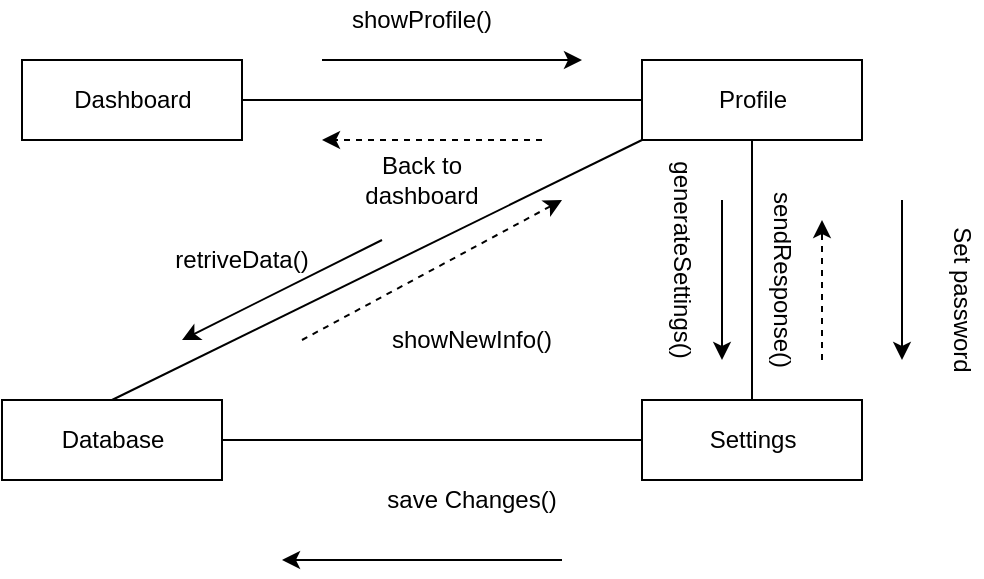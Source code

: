 <mxfile version="13.1.0" type="github"><diagram id="dhJQUengHqv9MJk4t8jW" name="Page-1"><mxGraphModel dx="1038" dy="548" grid="1" gridSize="10" guides="1" tooltips="1" connect="1" arrows="1" fold="1" page="1" pageScale="1" pageWidth="827" pageHeight="1169" math="0" shadow="0"><root><mxCell id="0"/><mxCell id="1" parent="0"/><mxCell id="Xc-pfsLnbG6Uet3IYIlm-1" value="Dashboard" style="html=1;" parent="1" vertex="1"><mxGeometry x="130" y="80" width="110" height="40" as="geometry"/></mxCell><mxCell id="Xc-pfsLnbG6Uet3IYIlm-2" value="Profile" style="html=1;" parent="1" vertex="1"><mxGeometry x="440" y="80" width="110" height="40" as="geometry"/></mxCell><mxCell id="Xc-pfsLnbG6Uet3IYIlm-3" value="Settings" style="html=1;" parent="1" vertex="1"><mxGeometry x="440" y="250" width="110" height="40" as="geometry"/></mxCell><mxCell id="Xc-pfsLnbG6Uet3IYIlm-4" value="Database" style="html=1;" parent="1" vertex="1"><mxGeometry x="120" y="250" width="110" height="40" as="geometry"/></mxCell><mxCell id="Xc-pfsLnbG6Uet3IYIlm-8" value="" style="endArrow=none;html=1;entryX=0;entryY=0.5;entryDx=0;entryDy=0;exitX=1;exitY=0.5;exitDx=0;exitDy=0;" parent="1" source="Xc-pfsLnbG6Uet3IYIlm-1" target="Xc-pfsLnbG6Uet3IYIlm-2" edge="1"><mxGeometry width="50" height="50" relative="1" as="geometry"><mxPoint x="364" y="130" as="sourcePoint"/><mxPoint x="414" y="80" as="targetPoint"/></mxGeometry></mxCell><mxCell id="Xc-pfsLnbG6Uet3IYIlm-9" value="" style="endArrow=none;html=1;exitX=0.5;exitY=0;exitDx=0;exitDy=0;" parent="1" source="Xc-pfsLnbG6Uet3IYIlm-3" edge="1"><mxGeometry width="50" height="50" relative="1" as="geometry"><mxPoint x="503" y="230" as="sourcePoint"/><mxPoint x="495" y="120" as="targetPoint"/></mxGeometry></mxCell><mxCell id="Xc-pfsLnbG6Uet3IYIlm-11" value="" style="endArrow=none;html=1;entryX=0;entryY=0.5;entryDx=0;entryDy=0;exitX=1;exitY=0.5;exitDx=0;exitDy=0;" parent="1" source="Xc-pfsLnbG6Uet3IYIlm-4" target="Xc-pfsLnbG6Uet3IYIlm-3" edge="1"><mxGeometry width="50" height="50" relative="1" as="geometry"><mxPoint x="300" y="270" as="sourcePoint"/><mxPoint x="450" y="110" as="targetPoint"/><Array as="points"/></mxGeometry></mxCell><mxCell id="Xc-pfsLnbG6Uet3IYIlm-13" value="" style="endArrow=none;html=1;exitX=0.5;exitY=0;exitDx=0;exitDy=0;entryX=0;entryY=1;entryDx=0;entryDy=0;" parent="1" source="Xc-pfsLnbG6Uet3IYIlm-4" target="Xc-pfsLnbG6Uet3IYIlm-2" edge="1"><mxGeometry width="50" height="50" relative="1" as="geometry"><mxPoint x="390" y="300" as="sourcePoint"/><mxPoint x="440" y="250" as="targetPoint"/></mxGeometry></mxCell><mxCell id="Xc-pfsLnbG6Uet3IYIlm-14" value="" style="endArrow=classic;html=1;" parent="1" edge="1"><mxGeometry width="50" height="50" relative="1" as="geometry"><mxPoint x="280" y="80" as="sourcePoint"/><mxPoint x="410" y="80" as="targetPoint"/></mxGeometry></mxCell><mxCell id="Xc-pfsLnbG6Uet3IYIlm-15" value="showProfile()" style="text;html=1;strokeColor=none;fillColor=none;align=center;verticalAlign=middle;whiteSpace=wrap;rounded=0;" parent="1" vertex="1"><mxGeometry x="310" y="50" width="40" height="20" as="geometry"/></mxCell><mxCell id="Xc-pfsLnbG6Uet3IYIlm-16" value="" style="endArrow=classic;html=1;" parent="1" edge="1"><mxGeometry width="50" height="50" relative="1" as="geometry"><mxPoint x="570" y="150" as="sourcePoint"/><mxPoint x="570" y="230" as="targetPoint"/></mxGeometry></mxCell><mxCell id="Xc-pfsLnbG6Uet3IYIlm-17" value="" style="endArrow=classic;html=1;" parent="1" edge="1"><mxGeometry width="50" height="50" relative="1" as="geometry"><mxPoint x="480" y="150" as="sourcePoint"/><mxPoint x="480" y="230" as="targetPoint"/></mxGeometry></mxCell><mxCell id="Xc-pfsLnbG6Uet3IYIlm-21" value="generateSettings()" style="text;html=1;strokeColor=none;fillColor=none;align=center;verticalAlign=middle;whiteSpace=wrap;rounded=0;rotation=90;" parent="1" vertex="1"><mxGeometry x="440" y="170" width="40" height="20" as="geometry"/></mxCell><mxCell id="Xc-pfsLnbG6Uet3IYIlm-23" value="showNewInfo()" style="text;html=1;strokeColor=none;fillColor=none;align=center;verticalAlign=middle;whiteSpace=wrap;rounded=0;rotation=0;" parent="1" vertex="1"><mxGeometry x="315" y="210" width="80" height="20" as="geometry"/></mxCell><mxCell id="Xc-pfsLnbG6Uet3IYIlm-24" value="" style="endArrow=classic;html=1;dashed=1;" parent="1" edge="1"><mxGeometry width="50" height="50" relative="1" as="geometry"><mxPoint x="530" y="230" as="sourcePoint"/><mxPoint x="530" y="160" as="targetPoint"/></mxGeometry></mxCell><mxCell id="Xc-pfsLnbG6Uet3IYIlm-25" value="sendResponse()" style="text;html=1;strokeColor=none;fillColor=none;align=center;verticalAlign=middle;whiteSpace=wrap;rounded=0;rotation=90;" parent="1" vertex="1"><mxGeometry x="490" y="180" width="40" height="20" as="geometry"/></mxCell><mxCell id="Xc-pfsLnbG6Uet3IYIlm-26" value="save Changes()&lt;br&gt;" style="text;html=1;strokeColor=none;fillColor=none;align=center;verticalAlign=middle;whiteSpace=wrap;rounded=0;" parent="1" vertex="1"><mxGeometry x="310" y="290" width="90" height="20" as="geometry"/></mxCell><mxCell id="Xc-pfsLnbG6Uet3IYIlm-27" value="" style="endArrow=classic;html=1;" parent="1" edge="1"><mxGeometry width="50" height="50" relative="1" as="geometry"><mxPoint x="400" y="330" as="sourcePoint"/><mxPoint x="260" y="330" as="targetPoint"/></mxGeometry></mxCell><mxCell id="Xc-pfsLnbG6Uet3IYIlm-29" value="" style="endArrow=classic;html=1;dashed=1;" parent="1" edge="1"><mxGeometry width="50" height="50" relative="1" as="geometry"><mxPoint x="390" y="120" as="sourcePoint"/><mxPoint x="280" y="120" as="targetPoint"/></mxGeometry></mxCell><mxCell id="Xc-pfsLnbG6Uet3IYIlm-30" value="Back to dashboard" style="text;html=1;strokeColor=none;fillColor=none;align=center;verticalAlign=middle;whiteSpace=wrap;rounded=0;" parent="1" vertex="1"><mxGeometry x="310" y="130" width="40" height="20" as="geometry"/></mxCell><mxCell id="Xc-pfsLnbG6Uet3IYIlm-31" value="" style="endArrow=classic;html=1;dashed=1;" parent="1" edge="1"><mxGeometry width="50" height="50" relative="1" as="geometry"><mxPoint x="270" y="220" as="sourcePoint"/><mxPoint x="400" y="150" as="targetPoint"/></mxGeometry></mxCell><mxCell id="Xc-pfsLnbG6Uet3IYIlm-32" value="Set password" style="text;html=1;strokeColor=none;fillColor=none;align=center;verticalAlign=middle;whiteSpace=wrap;rounded=0;rotation=90;" parent="1" vertex="1"><mxGeometry x="560" y="190" width="80" height="20" as="geometry"/></mxCell><mxCell id="Xc-pfsLnbG6Uet3IYIlm-33" value="retriveData()" style="text;html=1;strokeColor=none;fillColor=none;align=center;verticalAlign=middle;whiteSpace=wrap;rounded=0;rotation=0;" parent="1" vertex="1"><mxGeometry x="200" y="170" width="80" height="20" as="geometry"/></mxCell><mxCell id="Xc-pfsLnbG6Uet3IYIlm-34" value="" style="endArrow=classic;html=1;" parent="1" edge="1"><mxGeometry width="50" height="50" relative="1" as="geometry"><mxPoint x="310" y="170" as="sourcePoint"/><mxPoint x="210" y="220" as="targetPoint"/></mxGeometry></mxCell></root></mxGraphModel></diagram></mxfile>